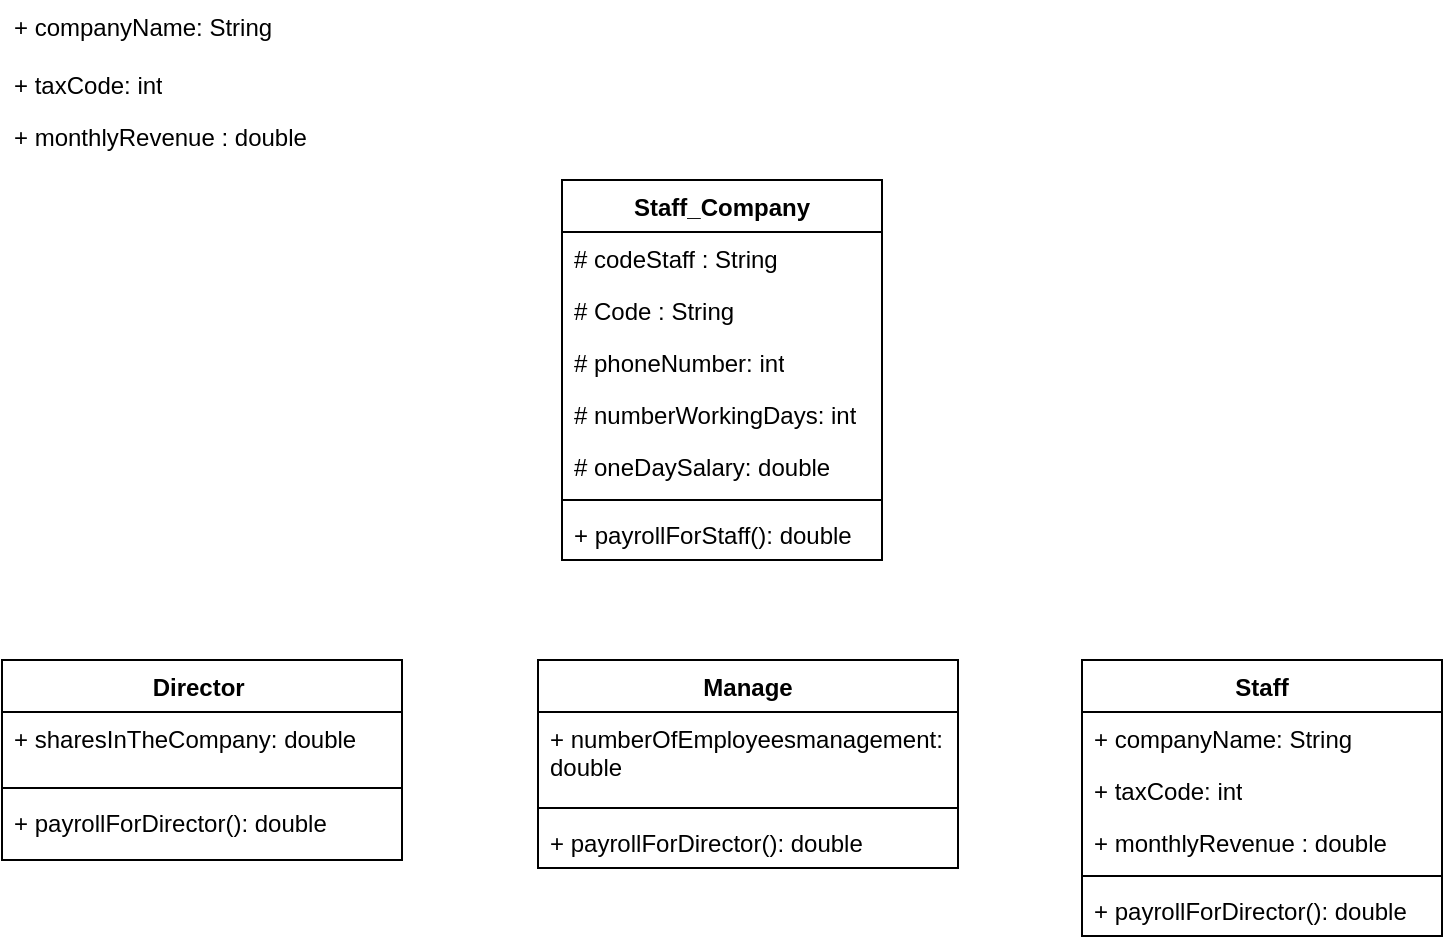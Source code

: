 <mxfile version="22.0.6" type="github">
  <diagram id="C5RBs43oDa-KdzZeNtuy" name="Page-1">
    <mxGraphModel dx="858" dy="534" grid="1" gridSize="10" guides="1" tooltips="1" connect="1" arrows="1" fold="1" page="1" pageScale="1" pageWidth="827" pageHeight="1169" math="0" shadow="0">
      <root>
        <mxCell id="WIyWlLk6GJQsqaUBKTNV-0" />
        <mxCell id="WIyWlLk6GJQsqaUBKTNV-1" parent="WIyWlLk6GJQsqaUBKTNV-0" />
        <mxCell id="cy0lbgxGPpECXsPTChDE-0" value="Staff_Company" style="swimlane;fontStyle=1;align=center;verticalAlign=top;childLayout=stackLayout;horizontal=1;startSize=26;horizontalStack=0;resizeParent=1;resizeParentMax=0;resizeLast=0;collapsible=1;marginBottom=0;whiteSpace=wrap;html=1;" vertex="1" parent="WIyWlLk6GJQsqaUBKTNV-1">
          <mxGeometry x="320" y="150" width="160" height="190" as="geometry" />
        </mxCell>
        <mxCell id="cy0lbgxGPpECXsPTChDE-25" value="# codeStaff : String" style="text;strokeColor=none;fillColor=none;align=left;verticalAlign=top;spacingLeft=4;spacingRight=4;overflow=hidden;rotatable=0;points=[[0,0.5],[1,0.5]];portConstraint=eastwest;whiteSpace=wrap;html=1;" vertex="1" parent="cy0lbgxGPpECXsPTChDE-0">
          <mxGeometry y="26" width="160" height="26" as="geometry" />
        </mxCell>
        <mxCell id="cy0lbgxGPpECXsPTChDE-27" value="# Code : String" style="text;strokeColor=none;fillColor=none;align=left;verticalAlign=top;spacingLeft=4;spacingRight=4;overflow=hidden;rotatable=0;points=[[0,0.5],[1,0.5]];portConstraint=eastwest;whiteSpace=wrap;html=1;" vertex="1" parent="cy0lbgxGPpECXsPTChDE-0">
          <mxGeometry y="52" width="160" height="26" as="geometry" />
        </mxCell>
        <mxCell id="cy0lbgxGPpECXsPTChDE-26" value="# phoneNumber: int" style="text;strokeColor=none;fillColor=none;align=left;verticalAlign=top;spacingLeft=4;spacingRight=4;overflow=hidden;rotatable=0;points=[[0,0.5],[1,0.5]];portConstraint=eastwest;whiteSpace=wrap;html=1;" vertex="1" parent="cy0lbgxGPpECXsPTChDE-0">
          <mxGeometry y="78" width="160" height="26" as="geometry" />
        </mxCell>
        <mxCell id="cy0lbgxGPpECXsPTChDE-29" value="# numberWorkingDays: int" style="text;strokeColor=none;fillColor=none;align=left;verticalAlign=top;spacingLeft=4;spacingRight=4;overflow=hidden;rotatable=0;points=[[0,0.5],[1,0.5]];portConstraint=eastwest;whiteSpace=wrap;html=1;" vertex="1" parent="cy0lbgxGPpECXsPTChDE-0">
          <mxGeometry y="104" width="160" height="26" as="geometry" />
        </mxCell>
        <mxCell id="cy0lbgxGPpECXsPTChDE-30" value="# oneDaySalary: double" style="text;strokeColor=none;fillColor=none;align=left;verticalAlign=top;spacingLeft=4;spacingRight=4;overflow=hidden;rotatable=0;points=[[0,0.5],[1,0.5]];portConstraint=eastwest;whiteSpace=wrap;html=1;" vertex="1" parent="cy0lbgxGPpECXsPTChDE-0">
          <mxGeometry y="130" width="160" height="26" as="geometry" />
        </mxCell>
        <mxCell id="cy0lbgxGPpECXsPTChDE-2" value="" style="line;strokeWidth=1;fillColor=none;align=left;verticalAlign=middle;spacingTop=-1;spacingLeft=3;spacingRight=3;rotatable=0;labelPosition=right;points=[];portConstraint=eastwest;strokeColor=inherit;" vertex="1" parent="cy0lbgxGPpECXsPTChDE-0">
          <mxGeometry y="156" width="160" height="8" as="geometry" />
        </mxCell>
        <mxCell id="cy0lbgxGPpECXsPTChDE-3" value="+ payrollForStaff(): double" style="text;strokeColor=none;fillColor=none;align=left;verticalAlign=top;spacingLeft=4;spacingRight=4;overflow=hidden;rotatable=0;points=[[0,0.5],[1,0.5]];portConstraint=eastwest;whiteSpace=wrap;html=1;" vertex="1" parent="cy0lbgxGPpECXsPTChDE-0">
          <mxGeometry y="164" width="160" height="26" as="geometry" />
        </mxCell>
        <mxCell id="cy0lbgxGPpECXsPTChDE-7" value="Director&amp;nbsp;" style="swimlane;fontStyle=1;align=center;verticalAlign=top;childLayout=stackLayout;horizontal=1;startSize=26;horizontalStack=0;resizeParent=1;resizeParentMax=0;resizeLast=0;collapsible=1;marginBottom=0;whiteSpace=wrap;html=1;" vertex="1" parent="WIyWlLk6GJQsqaUBKTNV-1">
          <mxGeometry x="40" y="390" width="200" height="100" as="geometry" />
        </mxCell>
        <mxCell id="cy0lbgxGPpECXsPTChDE-10" value="+ sharesInTheCompany: double" style="text;strokeColor=none;fillColor=none;align=left;verticalAlign=top;spacingLeft=4;spacingRight=4;overflow=hidden;rotatable=0;points=[[0,0.5],[1,0.5]];portConstraint=eastwest;whiteSpace=wrap;html=1;" vertex="1" parent="cy0lbgxGPpECXsPTChDE-7">
          <mxGeometry y="26" width="200" height="34" as="geometry" />
        </mxCell>
        <mxCell id="cy0lbgxGPpECXsPTChDE-11" value="" style="line;strokeWidth=1;fillColor=none;align=left;verticalAlign=middle;spacingTop=-1;spacingLeft=3;spacingRight=3;rotatable=0;labelPosition=right;points=[];portConstraint=eastwest;strokeColor=inherit;" vertex="1" parent="cy0lbgxGPpECXsPTChDE-7">
          <mxGeometry y="60" width="200" height="8" as="geometry" />
        </mxCell>
        <mxCell id="cy0lbgxGPpECXsPTChDE-12" value="+ payrollForDirector(): double" style="text;strokeColor=none;fillColor=none;align=left;verticalAlign=top;spacingLeft=4;spacingRight=4;overflow=hidden;rotatable=0;points=[[0,0.5],[1,0.5]];portConstraint=eastwest;whiteSpace=wrap;html=1;" vertex="1" parent="cy0lbgxGPpECXsPTChDE-7">
          <mxGeometry y="68" width="200" height="32" as="geometry" />
        </mxCell>
        <mxCell id="cy0lbgxGPpECXsPTChDE-13" value="Manage&lt;br&gt;" style="swimlane;fontStyle=1;align=center;verticalAlign=top;childLayout=stackLayout;horizontal=1;startSize=26;horizontalStack=0;resizeParent=1;resizeParentMax=0;resizeLast=0;collapsible=1;marginBottom=0;whiteSpace=wrap;html=1;" vertex="1" parent="WIyWlLk6GJQsqaUBKTNV-1">
          <mxGeometry x="308" y="390" width="210" height="104" as="geometry" />
        </mxCell>
        <mxCell id="cy0lbgxGPpECXsPTChDE-16" value="+ numberOfEmployeesmanagement: double" style="text;strokeColor=none;fillColor=none;align=left;verticalAlign=top;spacingLeft=4;spacingRight=4;overflow=hidden;rotatable=0;points=[[0,0.5],[1,0.5]];portConstraint=eastwest;whiteSpace=wrap;html=1;" vertex="1" parent="cy0lbgxGPpECXsPTChDE-13">
          <mxGeometry y="26" width="210" height="44" as="geometry" />
        </mxCell>
        <mxCell id="cy0lbgxGPpECXsPTChDE-17" value="" style="line;strokeWidth=1;fillColor=none;align=left;verticalAlign=middle;spacingTop=-1;spacingLeft=3;spacingRight=3;rotatable=0;labelPosition=right;points=[];portConstraint=eastwest;strokeColor=inherit;" vertex="1" parent="cy0lbgxGPpECXsPTChDE-13">
          <mxGeometry y="70" width="210" height="8" as="geometry" />
        </mxCell>
        <mxCell id="cy0lbgxGPpECXsPTChDE-18" value="+ payrollForDirector(): double" style="text;strokeColor=none;fillColor=none;align=left;verticalAlign=top;spacingLeft=4;spacingRight=4;overflow=hidden;rotatable=0;points=[[0,0.5],[1,0.5]];portConstraint=eastwest;whiteSpace=wrap;html=1;" vertex="1" parent="cy0lbgxGPpECXsPTChDE-13">
          <mxGeometry y="78" width="210" height="26" as="geometry" />
        </mxCell>
        <mxCell id="cy0lbgxGPpECXsPTChDE-19" value="Staff&lt;br&gt;" style="swimlane;fontStyle=1;align=center;verticalAlign=top;childLayout=stackLayout;horizontal=1;startSize=26;horizontalStack=0;resizeParent=1;resizeParentMax=0;resizeLast=0;collapsible=1;marginBottom=0;whiteSpace=wrap;html=1;" vertex="1" parent="WIyWlLk6GJQsqaUBKTNV-1">
          <mxGeometry x="580" y="390" width="180" height="138" as="geometry" />
        </mxCell>
        <mxCell id="cy0lbgxGPpECXsPTChDE-20" value="+ companyName: String" style="text;strokeColor=none;fillColor=none;align=left;verticalAlign=top;spacingLeft=4;spacingRight=4;overflow=hidden;rotatable=0;points=[[0,0.5],[1,0.5]];portConstraint=eastwest;whiteSpace=wrap;html=1;" vertex="1" parent="cy0lbgxGPpECXsPTChDE-19">
          <mxGeometry y="26" width="180" height="26" as="geometry" />
        </mxCell>
        <mxCell id="cy0lbgxGPpECXsPTChDE-21" value="+ taxCode: int" style="text;strokeColor=none;fillColor=none;align=left;verticalAlign=top;spacingLeft=4;spacingRight=4;overflow=hidden;rotatable=0;points=[[0,0.5],[1,0.5]];portConstraint=eastwest;whiteSpace=wrap;html=1;" vertex="1" parent="cy0lbgxGPpECXsPTChDE-19">
          <mxGeometry y="52" width="180" height="26" as="geometry" />
        </mxCell>
        <mxCell id="cy0lbgxGPpECXsPTChDE-22" value="+ monthlyRevenue : double" style="text;strokeColor=none;fillColor=none;align=left;verticalAlign=top;spacingLeft=4;spacingRight=4;overflow=hidden;rotatable=0;points=[[0,0.5],[1,0.5]];portConstraint=eastwest;whiteSpace=wrap;html=1;" vertex="1" parent="cy0lbgxGPpECXsPTChDE-19">
          <mxGeometry y="78" width="180" height="26" as="geometry" />
        </mxCell>
        <mxCell id="cy0lbgxGPpECXsPTChDE-23" value="" style="line;strokeWidth=1;fillColor=none;align=left;verticalAlign=middle;spacingTop=-1;spacingLeft=3;spacingRight=3;rotatable=0;labelPosition=right;points=[];portConstraint=eastwest;strokeColor=inherit;" vertex="1" parent="cy0lbgxGPpECXsPTChDE-19">
          <mxGeometry y="104" width="180" height="8" as="geometry" />
        </mxCell>
        <mxCell id="cy0lbgxGPpECXsPTChDE-24" value="+ payrollForDirector(): double" style="text;strokeColor=none;fillColor=none;align=left;verticalAlign=top;spacingLeft=4;spacingRight=4;overflow=hidden;rotatable=0;points=[[0,0.5],[1,0.5]];portConstraint=eastwest;whiteSpace=wrap;html=1;" vertex="1" parent="cy0lbgxGPpECXsPTChDE-19">
          <mxGeometry y="112" width="180" height="26" as="geometry" />
        </mxCell>
        <mxCell id="cy0lbgxGPpECXsPTChDE-1" value="+ companyName: String" style="text;strokeColor=none;fillColor=none;align=left;verticalAlign=top;spacingLeft=4;spacingRight=4;overflow=hidden;rotatable=0;points=[[0,0.5],[1,0.5]];portConstraint=eastwest;whiteSpace=wrap;html=1;" vertex="1" parent="WIyWlLk6GJQsqaUBKTNV-1">
          <mxGeometry x="40" y="60" width="160" height="26" as="geometry" />
        </mxCell>
        <mxCell id="cy0lbgxGPpECXsPTChDE-4" value="+ taxCode: int" style="text;strokeColor=none;fillColor=none;align=left;verticalAlign=top;spacingLeft=4;spacingRight=4;overflow=hidden;rotatable=0;points=[[0,0.5],[1,0.5]];portConstraint=eastwest;whiteSpace=wrap;html=1;" vertex="1" parent="WIyWlLk6GJQsqaUBKTNV-1">
          <mxGeometry x="40" y="89" width="160" height="26" as="geometry" />
        </mxCell>
        <mxCell id="cy0lbgxGPpECXsPTChDE-5" value="+ monthlyRevenue : double" style="text;strokeColor=none;fillColor=none;align=left;verticalAlign=top;spacingLeft=4;spacingRight=4;overflow=hidden;rotatable=0;points=[[0,0.5],[1,0.5]];portConstraint=eastwest;whiteSpace=wrap;html=1;" vertex="1" parent="WIyWlLk6GJQsqaUBKTNV-1">
          <mxGeometry x="40" y="115" width="160" height="26" as="geometry" />
        </mxCell>
      </root>
    </mxGraphModel>
  </diagram>
</mxfile>
